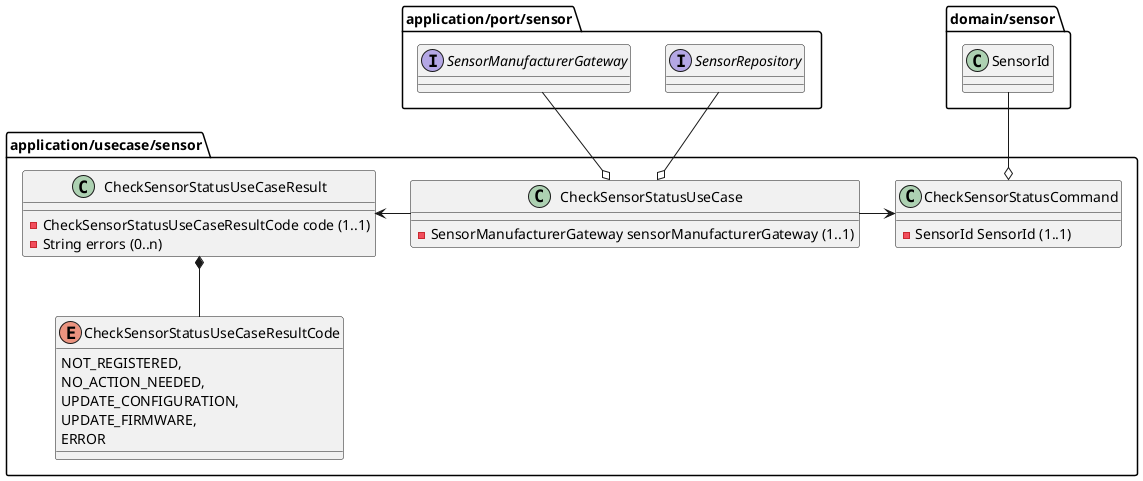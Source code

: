 @startuml

package application/usecase/sensor {
  class CheckSensorStatusCommand {
    -SensorId SensorId (1..1)
  }

  class CheckSensorStatusUseCase {
    -SensorManufacturerGateway sensorManufacturerGateway (1..1)
  }

  class CheckSensorStatusUseCaseResult {
    -CheckSensorStatusUseCaseResultCode code (1..1)
    -String errors (0..n)
  }

  enum CheckSensorStatusUseCaseResultCode {
    NOT_REGISTERED,
    NO_ACTION_NEEDED,
    UPDATE_CONFIGURATION,
    UPDATE_FIRMWARE,
    ERROR
  }

  CheckSensorStatusUseCase -right-> CheckSensorStatusCommand
  CheckSensorStatusUseCase -left-> CheckSensorStatusUseCaseResult

  CheckSensorStatusUseCaseResult *-down- CheckSensorStatusUseCaseResultCode
}

package application/port/sensor {
    interface SensorManufacturerGateway
    interface SensorRepository
}

package domain/sensor {
  class SensorId
}

CheckSensorStatusCommand o-up- SensorId
CheckSensorStatusUseCase o-up- SensorManufacturerGateway
CheckSensorStatusUseCase o-up- SensorRepository
@enduml